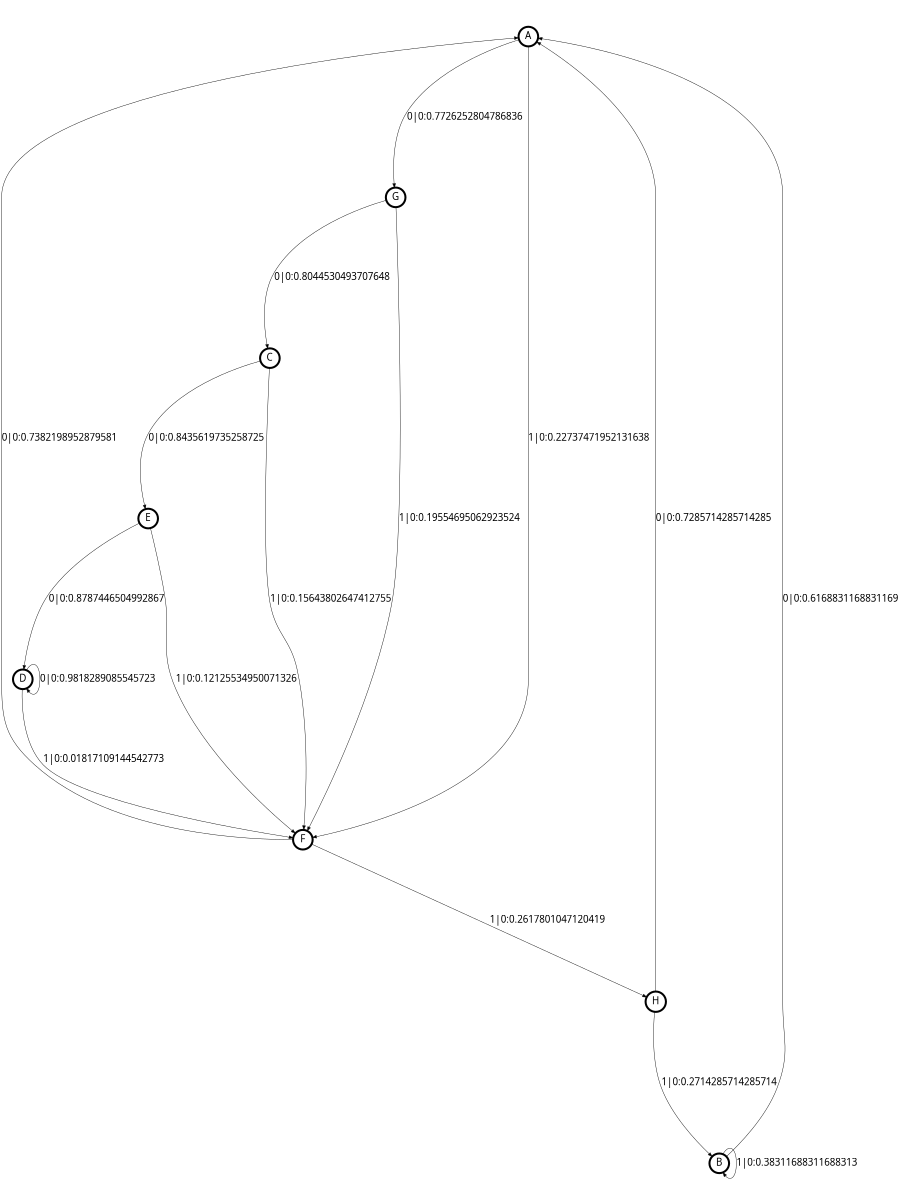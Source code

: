 digraph  {
size = "6,8.5";
ratio = "fill";
node
[shape = circle];
node [fontsize = 24];
node [penwidth = 5];
edge [fontsize = 24];
node [fontname = "CMU Serif Roman"];
graph [fontname = "CMU Serif Roman"];
edge [fontname = "CMU Serif Roman"];
A -> F [label = "1|0:0.22737471952131638\l"];
A -> G [label = "0|0:0.7726252804786836\l"];
B -> A [label = "0|0:0.6168831168831169\l"];
B -> B [label = "1|0:0.38311688311688313\l"];
C -> E [label = "0|0:0.8435619735258725\l"];
C -> F [label = "1|0:0.15643802647412755\l"];
D -> D [label = "0|0:0.9818289085545723\l"];
D -> F [label = "1|0:0.01817109144542773\l"];
E -> D [label = "0|0:0.8787446504992867\l"];
E -> F [label = "1|0:0.12125534950071326\l"];
F -> A [label = "0|0:0.7382198952879581\l"];
F -> H [label = "1|0:0.2617801047120419\l"];
G -> C [label = "0|0:0.8044530493707648\l"];
G -> F [label = "1|0:0.19554695062923524\l"];
H -> A [label = "0|0:0.7285714285714285\l"];
H -> B [label = "1|0:0.2714285714285714\l"];
}